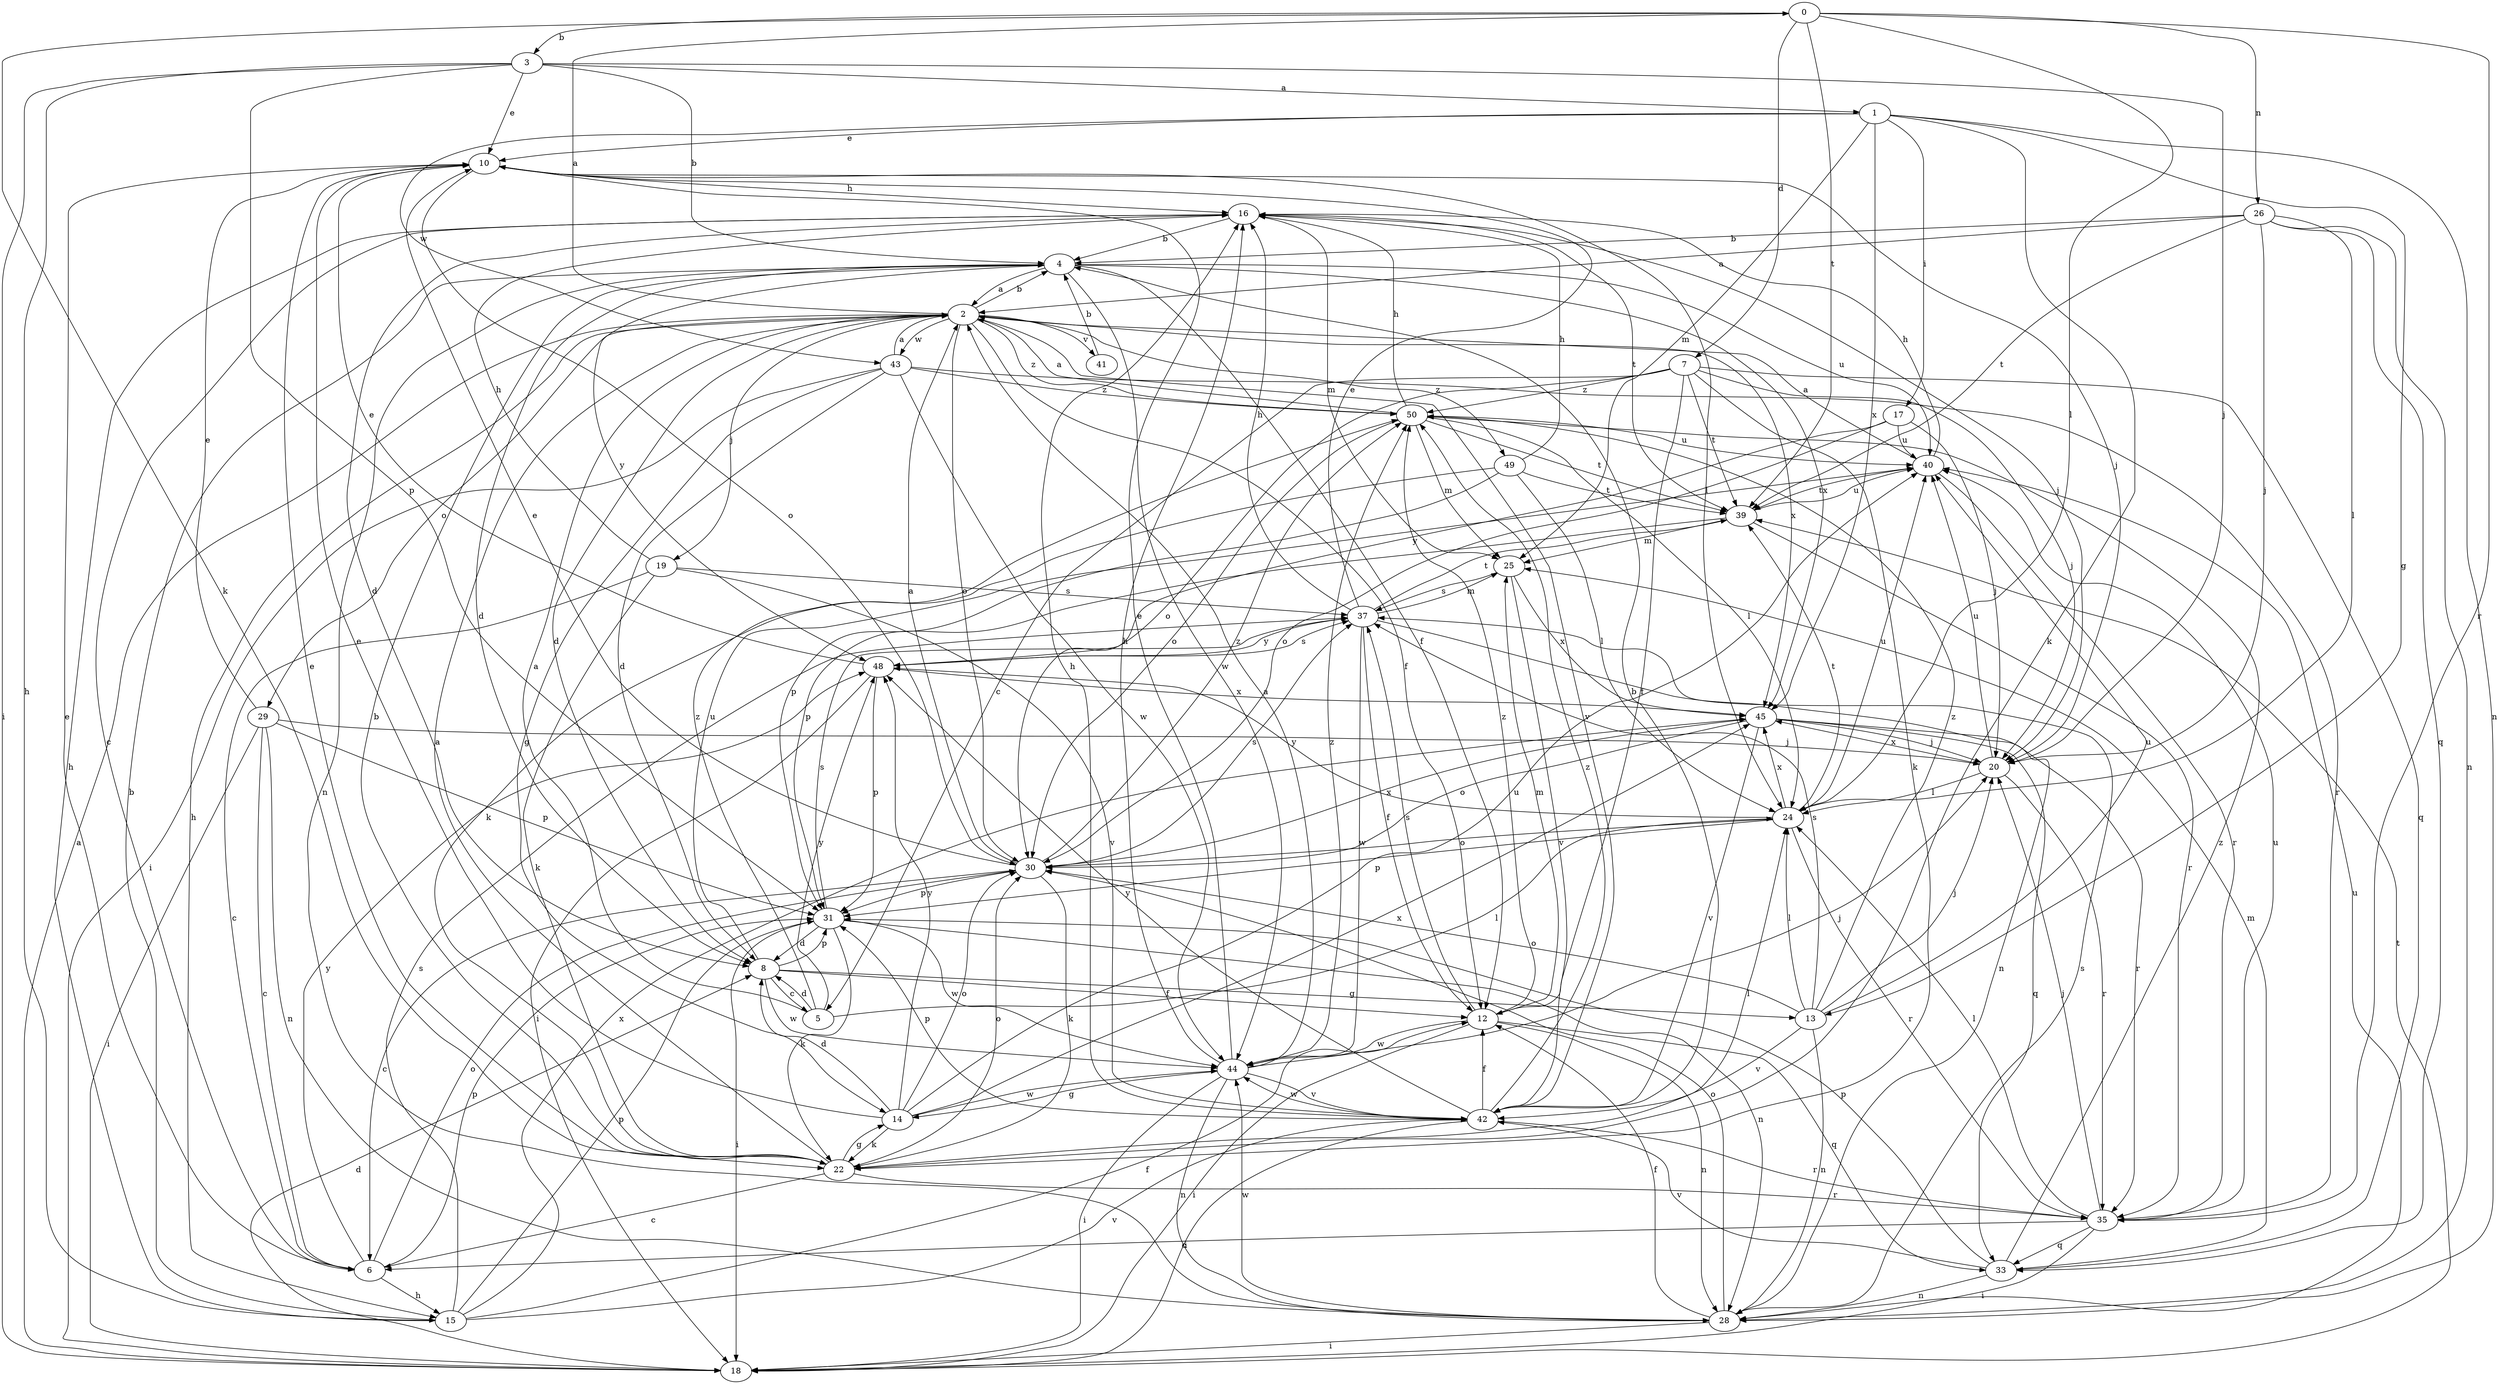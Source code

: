 strict digraph  {
0;
1;
2;
3;
4;
5;
6;
7;
8;
10;
12;
13;
14;
15;
16;
17;
18;
19;
20;
22;
24;
25;
26;
28;
29;
30;
31;
33;
35;
37;
39;
40;
41;
42;
43;
44;
45;
48;
49;
50;
0 -> 3  [label=b];
0 -> 7  [label=d];
0 -> 22  [label=k];
0 -> 24  [label=l];
0 -> 26  [label=n];
0 -> 35  [label=r];
0 -> 39  [label=t];
1 -> 10  [label=e];
1 -> 13  [label=g];
1 -> 17  [label=i];
1 -> 22  [label=k];
1 -> 25  [label=m];
1 -> 28  [label=n];
1 -> 43  [label=w];
1 -> 45  [label=x];
2 -> 0  [label=a];
2 -> 4  [label=b];
2 -> 8  [label=d];
2 -> 12  [label=f];
2 -> 15  [label=h];
2 -> 19  [label=j];
2 -> 29  [label=o];
2 -> 30  [label=o];
2 -> 41  [label=v];
2 -> 42  [label=v];
2 -> 43  [label=w];
2 -> 45  [label=x];
2 -> 49  [label=z];
2 -> 50  [label=z];
3 -> 1  [label=a];
3 -> 4  [label=b];
3 -> 10  [label=e];
3 -> 15  [label=h];
3 -> 18  [label=i];
3 -> 20  [label=j];
3 -> 31  [label=p];
4 -> 2  [label=a];
4 -> 8  [label=d];
4 -> 12  [label=f];
4 -> 28  [label=n];
4 -> 40  [label=u];
4 -> 44  [label=w];
4 -> 45  [label=x];
4 -> 48  [label=y];
5 -> 2  [label=a];
5 -> 8  [label=d];
5 -> 24  [label=l];
5 -> 48  [label=y];
5 -> 50  [label=z];
6 -> 10  [label=e];
6 -> 15  [label=h];
6 -> 30  [label=o];
6 -> 31  [label=p];
6 -> 48  [label=y];
7 -> 5  [label=c];
7 -> 12  [label=f];
7 -> 20  [label=j];
7 -> 22  [label=k];
7 -> 30  [label=o];
7 -> 33  [label=q];
7 -> 39  [label=t];
7 -> 50  [label=z];
8 -> 5  [label=c];
8 -> 12  [label=f];
8 -> 13  [label=g];
8 -> 31  [label=p];
8 -> 40  [label=u];
8 -> 44  [label=w];
10 -> 16  [label=h];
10 -> 20  [label=j];
10 -> 24  [label=l];
10 -> 30  [label=o];
12 -> 18  [label=i];
12 -> 25  [label=m];
12 -> 28  [label=n];
12 -> 33  [label=q];
12 -> 37  [label=s];
12 -> 44  [label=w];
12 -> 50  [label=z];
13 -> 20  [label=j];
13 -> 24  [label=l];
13 -> 28  [label=n];
13 -> 30  [label=o];
13 -> 37  [label=s];
13 -> 40  [label=u];
13 -> 42  [label=v];
13 -> 50  [label=z];
14 -> 8  [label=d];
14 -> 10  [label=e];
14 -> 22  [label=k];
14 -> 30  [label=o];
14 -> 40  [label=u];
14 -> 44  [label=w];
14 -> 45  [label=x];
14 -> 48  [label=y];
15 -> 4  [label=b];
15 -> 12  [label=f];
15 -> 16  [label=h];
15 -> 31  [label=p];
15 -> 37  [label=s];
15 -> 42  [label=v];
15 -> 45  [label=x];
16 -> 4  [label=b];
16 -> 6  [label=c];
16 -> 8  [label=d];
16 -> 20  [label=j];
16 -> 25  [label=m];
16 -> 39  [label=t];
17 -> 20  [label=j];
17 -> 30  [label=o];
17 -> 40  [label=u];
17 -> 48  [label=y];
18 -> 2  [label=a];
18 -> 8  [label=d];
18 -> 39  [label=t];
19 -> 6  [label=c];
19 -> 16  [label=h];
19 -> 22  [label=k];
19 -> 37  [label=s];
19 -> 42  [label=v];
20 -> 24  [label=l];
20 -> 35  [label=r];
20 -> 40  [label=u];
20 -> 45  [label=x];
22 -> 2  [label=a];
22 -> 4  [label=b];
22 -> 6  [label=c];
22 -> 10  [label=e];
22 -> 14  [label=g];
22 -> 24  [label=l];
22 -> 30  [label=o];
22 -> 35  [label=r];
24 -> 30  [label=o];
24 -> 31  [label=p];
24 -> 35  [label=r];
24 -> 39  [label=t];
24 -> 40  [label=u];
24 -> 45  [label=x];
24 -> 48  [label=y];
25 -> 37  [label=s];
25 -> 42  [label=v];
25 -> 45  [label=x];
26 -> 2  [label=a];
26 -> 4  [label=b];
26 -> 20  [label=j];
26 -> 24  [label=l];
26 -> 28  [label=n];
26 -> 33  [label=q];
26 -> 39  [label=t];
28 -> 12  [label=f];
28 -> 18  [label=i];
28 -> 30  [label=o];
28 -> 37  [label=s];
28 -> 40  [label=u];
28 -> 44  [label=w];
29 -> 6  [label=c];
29 -> 10  [label=e];
29 -> 18  [label=i];
29 -> 20  [label=j];
29 -> 28  [label=n];
29 -> 31  [label=p];
30 -> 2  [label=a];
30 -> 6  [label=c];
30 -> 10  [label=e];
30 -> 22  [label=k];
30 -> 31  [label=p];
30 -> 37  [label=s];
30 -> 45  [label=x];
30 -> 50  [label=z];
31 -> 8  [label=d];
31 -> 18  [label=i];
31 -> 22  [label=k];
31 -> 28  [label=n];
31 -> 37  [label=s];
31 -> 44  [label=w];
33 -> 25  [label=m];
33 -> 28  [label=n];
33 -> 31  [label=p];
33 -> 42  [label=v];
33 -> 50  [label=z];
35 -> 6  [label=c];
35 -> 18  [label=i];
35 -> 20  [label=j];
35 -> 24  [label=l];
35 -> 33  [label=q];
35 -> 40  [label=u];
37 -> 10  [label=e];
37 -> 12  [label=f];
37 -> 16  [label=h];
37 -> 25  [label=m];
37 -> 28  [label=n];
37 -> 39  [label=t];
37 -> 44  [label=w];
37 -> 48  [label=y];
39 -> 25  [label=m];
39 -> 31  [label=p];
39 -> 35  [label=r];
39 -> 40  [label=u];
40 -> 2  [label=a];
40 -> 16  [label=h];
40 -> 35  [label=r];
40 -> 39  [label=t];
41 -> 4  [label=b];
42 -> 4  [label=b];
42 -> 12  [label=f];
42 -> 16  [label=h];
42 -> 18  [label=i];
42 -> 31  [label=p];
42 -> 35  [label=r];
42 -> 44  [label=w];
42 -> 48  [label=y];
42 -> 50  [label=z];
43 -> 2  [label=a];
43 -> 8  [label=d];
43 -> 14  [label=g];
43 -> 18  [label=i];
43 -> 35  [label=r];
43 -> 44  [label=w];
43 -> 50  [label=z];
44 -> 2  [label=a];
44 -> 10  [label=e];
44 -> 14  [label=g];
44 -> 16  [label=h];
44 -> 18  [label=i];
44 -> 20  [label=j];
44 -> 28  [label=n];
44 -> 42  [label=v];
44 -> 50  [label=z];
45 -> 20  [label=j];
45 -> 30  [label=o];
45 -> 33  [label=q];
45 -> 35  [label=r];
45 -> 42  [label=v];
48 -> 10  [label=e];
48 -> 18  [label=i];
48 -> 31  [label=p];
48 -> 37  [label=s];
48 -> 45  [label=x];
49 -> 16  [label=h];
49 -> 22  [label=k];
49 -> 24  [label=l];
49 -> 31  [label=p];
49 -> 39  [label=t];
50 -> 2  [label=a];
50 -> 16  [label=h];
50 -> 24  [label=l];
50 -> 25  [label=m];
50 -> 30  [label=o];
50 -> 39  [label=t];
50 -> 40  [label=u];
}

